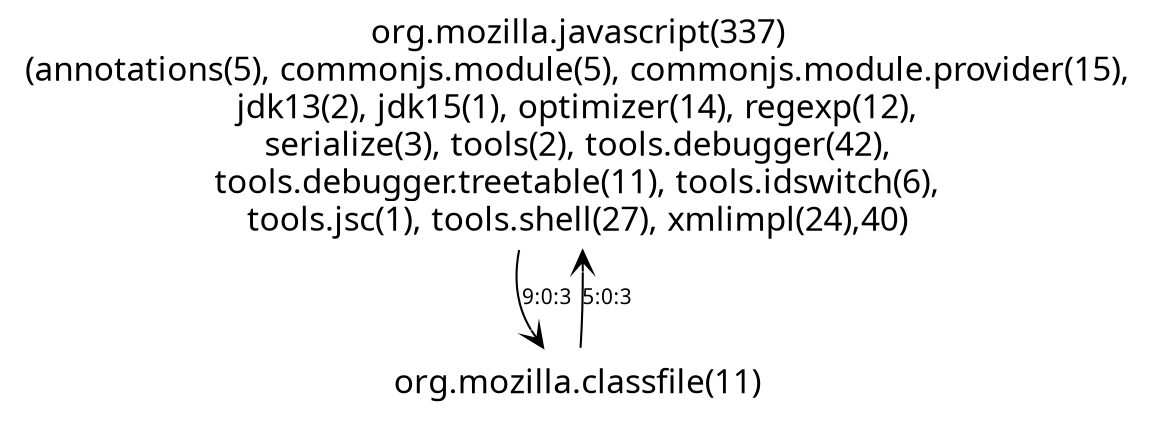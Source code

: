 digraph classfile_pdg { 
 node [shape=plaintext, fontname=Skia, fontsize=16] 
edge [fontname=Skia, fontsize = 10];
1[ label="org.mozilla.javascript(337)\n(annotations(5), commonjs.module(5), commonjs.module.provider(15),\njdk13(2), jdk15(1), optimizer(14), regexp(12),\nserialize(3), tools(2), tools.debugger(42),\ntools.debugger.treetable(11), tools.idswitch(6),\ntools.jsc(1), tools.shell(27), xmlimpl(24),40)"];
0[ label="org.mozilla.classfile(11)"];
0->1[color="black", arrowhead="vee", label = "5:0:3"];
1->0[color="black", arrowhead="vee", label = "9:0:3"]
}